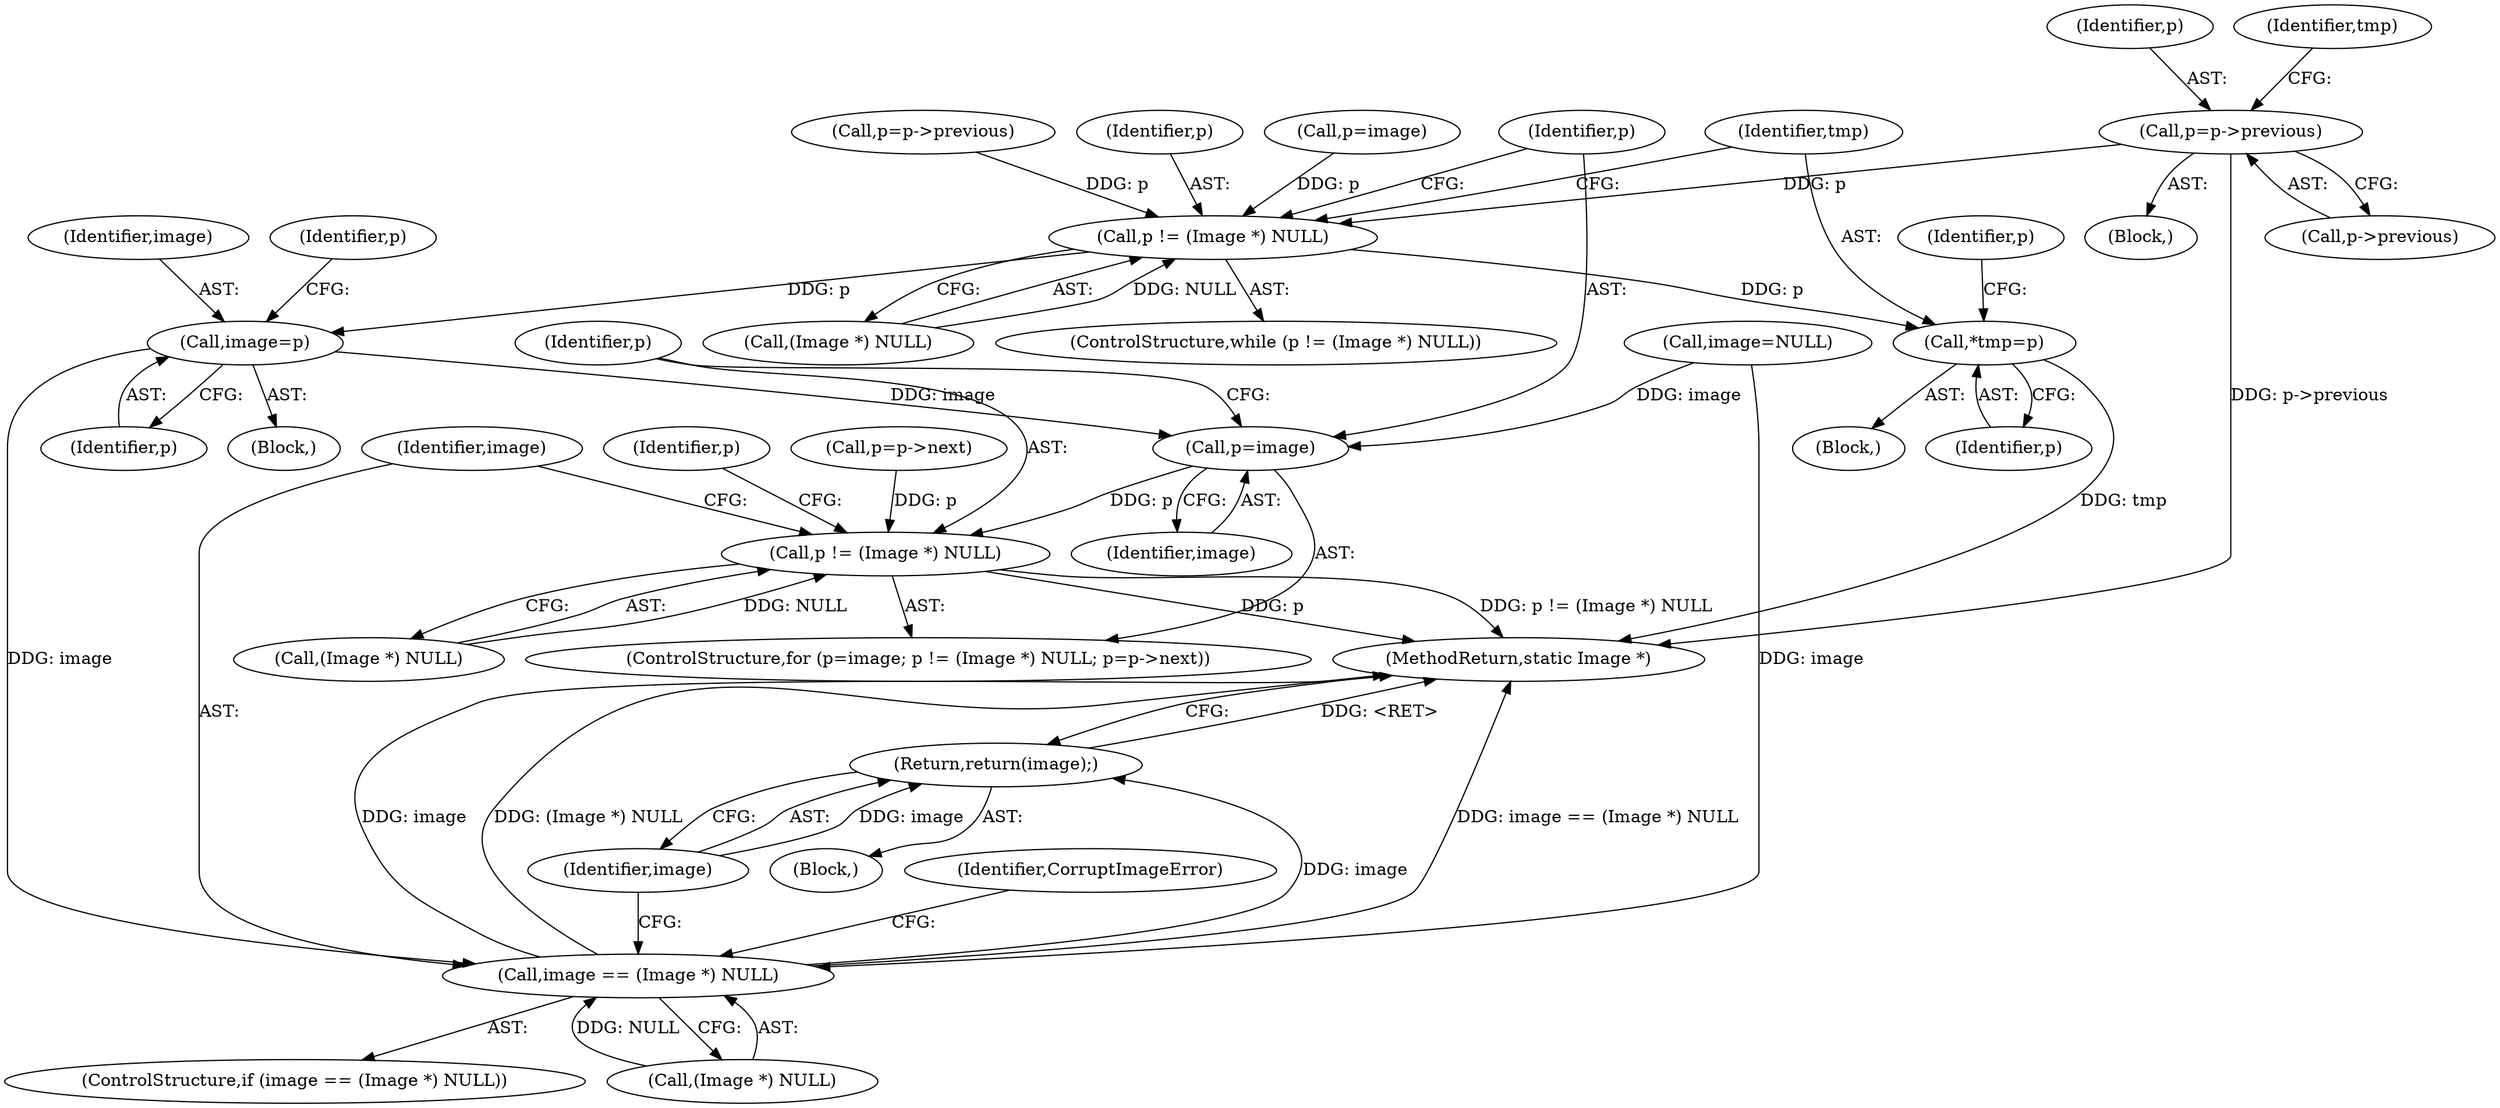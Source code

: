 digraph "0_ImageMagick_bef1e4f637d8f665bc133a9c6d30df08d983bc3a@pointer" {
"1001877" [label="(Call,p=p->previous)"];
"1001854" [label="(Call,p != (Image *) NULL)"];
"1001861" [label="(Call,*tmp=p)"];
"1001887" [label="(Call,image=p)"];
"1001896" [label="(Call,p=image)"];
"1001899" [label="(Call,p != (Image *) NULL)"];
"1001918" [label="(Call,image == (Image *) NULL)"];
"1001926" [label="(Return,return(image);)"];
"1001878" [label="(Identifier,p)"];
"1001856" [label="(Call,(Image *) NULL)"];
"1001928" [label="(MethodReturn,static Image *)"];
"1001859" [label="(Block,)"];
"1001879" [label="(Call,p->previous)"];
"1001897" [label="(Identifier,p)"];
"1001890" [label="(Call,p=p->previous)"];
"1001876" [label="(Block,)"];
"1001862" [label="(Identifier,tmp)"];
"1001855" [label="(Identifier,p)"];
"1001901" [label="(Call,(Image *) NULL)"];
"1001847" [label="(Call,p=image)"];
"1001904" [label="(Call,p=p->next)"];
"1001861" [label="(Call,*tmp=p)"];
"1001926" [label="(Return,return(image);)"];
"1001896" [label="(Call,p=image)"];
"1001891" [label="(Identifier,p)"];
"1000141" [label="(Block,)"];
"1001898" [label="(Identifier,image)"];
"1001888" [label="(Identifier,image)"];
"1001886" [label="(Block,)"];
"1001877" [label="(Call,p=p->previous)"];
"1001917" [label="(ControlStructure,if (image == (Image *) NULL))"];
"1001919" [label="(Identifier,image)"];
"1001924" [label="(Identifier,CorruptImageError)"];
"1001889" [label="(Identifier,p)"];
"1001899" [label="(Call,p != (Image *) NULL)"];
"1001884" [label="(Identifier,tmp)"];
"1001895" [label="(ControlStructure,for (p=image; p != (Image *) NULL; p=p->next))"];
"1001853" [label="(ControlStructure,while (p != (Image *) NULL))"];
"1001920" [label="(Call,(Image *) NULL)"];
"1001887" [label="(Call,image=p)"];
"1001911" [label="(Identifier,p)"];
"1001854" [label="(Call,p != (Image *) NULL)"];
"1001863" [label="(Identifier,p)"];
"1001918" [label="(Call,image == (Image *) NULL)"];
"1001850" [label="(Call,image=NULL)"];
"1001868" [label="(Identifier,p)"];
"1001927" [label="(Identifier,image)"];
"1001900" [label="(Identifier,p)"];
"1001877" -> "1001876"  [label="AST: "];
"1001877" -> "1001879"  [label="CFG: "];
"1001878" -> "1001877"  [label="AST: "];
"1001879" -> "1001877"  [label="AST: "];
"1001884" -> "1001877"  [label="CFG: "];
"1001877" -> "1001928"  [label="DDG: p->previous"];
"1001877" -> "1001854"  [label="DDG: p"];
"1001854" -> "1001853"  [label="AST: "];
"1001854" -> "1001856"  [label="CFG: "];
"1001855" -> "1001854"  [label="AST: "];
"1001856" -> "1001854"  [label="AST: "];
"1001862" -> "1001854"  [label="CFG: "];
"1001897" -> "1001854"  [label="CFG: "];
"1001847" -> "1001854"  [label="DDG: p"];
"1001890" -> "1001854"  [label="DDG: p"];
"1001856" -> "1001854"  [label="DDG: NULL"];
"1001854" -> "1001861"  [label="DDG: p"];
"1001854" -> "1001887"  [label="DDG: p"];
"1001861" -> "1001859"  [label="AST: "];
"1001861" -> "1001863"  [label="CFG: "];
"1001862" -> "1001861"  [label="AST: "];
"1001863" -> "1001861"  [label="AST: "];
"1001868" -> "1001861"  [label="CFG: "];
"1001861" -> "1001928"  [label="DDG: tmp"];
"1001887" -> "1001886"  [label="AST: "];
"1001887" -> "1001889"  [label="CFG: "];
"1001888" -> "1001887"  [label="AST: "];
"1001889" -> "1001887"  [label="AST: "];
"1001891" -> "1001887"  [label="CFG: "];
"1001887" -> "1001896"  [label="DDG: image"];
"1001887" -> "1001918"  [label="DDG: image"];
"1001896" -> "1001895"  [label="AST: "];
"1001896" -> "1001898"  [label="CFG: "];
"1001897" -> "1001896"  [label="AST: "];
"1001898" -> "1001896"  [label="AST: "];
"1001900" -> "1001896"  [label="CFG: "];
"1001850" -> "1001896"  [label="DDG: image"];
"1001896" -> "1001899"  [label="DDG: p"];
"1001899" -> "1001895"  [label="AST: "];
"1001899" -> "1001901"  [label="CFG: "];
"1001900" -> "1001899"  [label="AST: "];
"1001901" -> "1001899"  [label="AST: "];
"1001911" -> "1001899"  [label="CFG: "];
"1001919" -> "1001899"  [label="CFG: "];
"1001899" -> "1001928"  [label="DDG: p != (Image *) NULL"];
"1001899" -> "1001928"  [label="DDG: p"];
"1001904" -> "1001899"  [label="DDG: p"];
"1001901" -> "1001899"  [label="DDG: NULL"];
"1001918" -> "1001917"  [label="AST: "];
"1001918" -> "1001920"  [label="CFG: "];
"1001919" -> "1001918"  [label="AST: "];
"1001920" -> "1001918"  [label="AST: "];
"1001924" -> "1001918"  [label="CFG: "];
"1001927" -> "1001918"  [label="CFG: "];
"1001918" -> "1001928"  [label="DDG: image == (Image *) NULL"];
"1001918" -> "1001928"  [label="DDG: image"];
"1001918" -> "1001928"  [label="DDG: (Image *) NULL"];
"1001850" -> "1001918"  [label="DDG: image"];
"1001920" -> "1001918"  [label="DDG: NULL"];
"1001918" -> "1001926"  [label="DDG: image"];
"1001926" -> "1000141"  [label="AST: "];
"1001926" -> "1001927"  [label="CFG: "];
"1001927" -> "1001926"  [label="AST: "];
"1001928" -> "1001926"  [label="CFG: "];
"1001926" -> "1001928"  [label="DDG: <RET>"];
"1001927" -> "1001926"  [label="DDG: image"];
}

